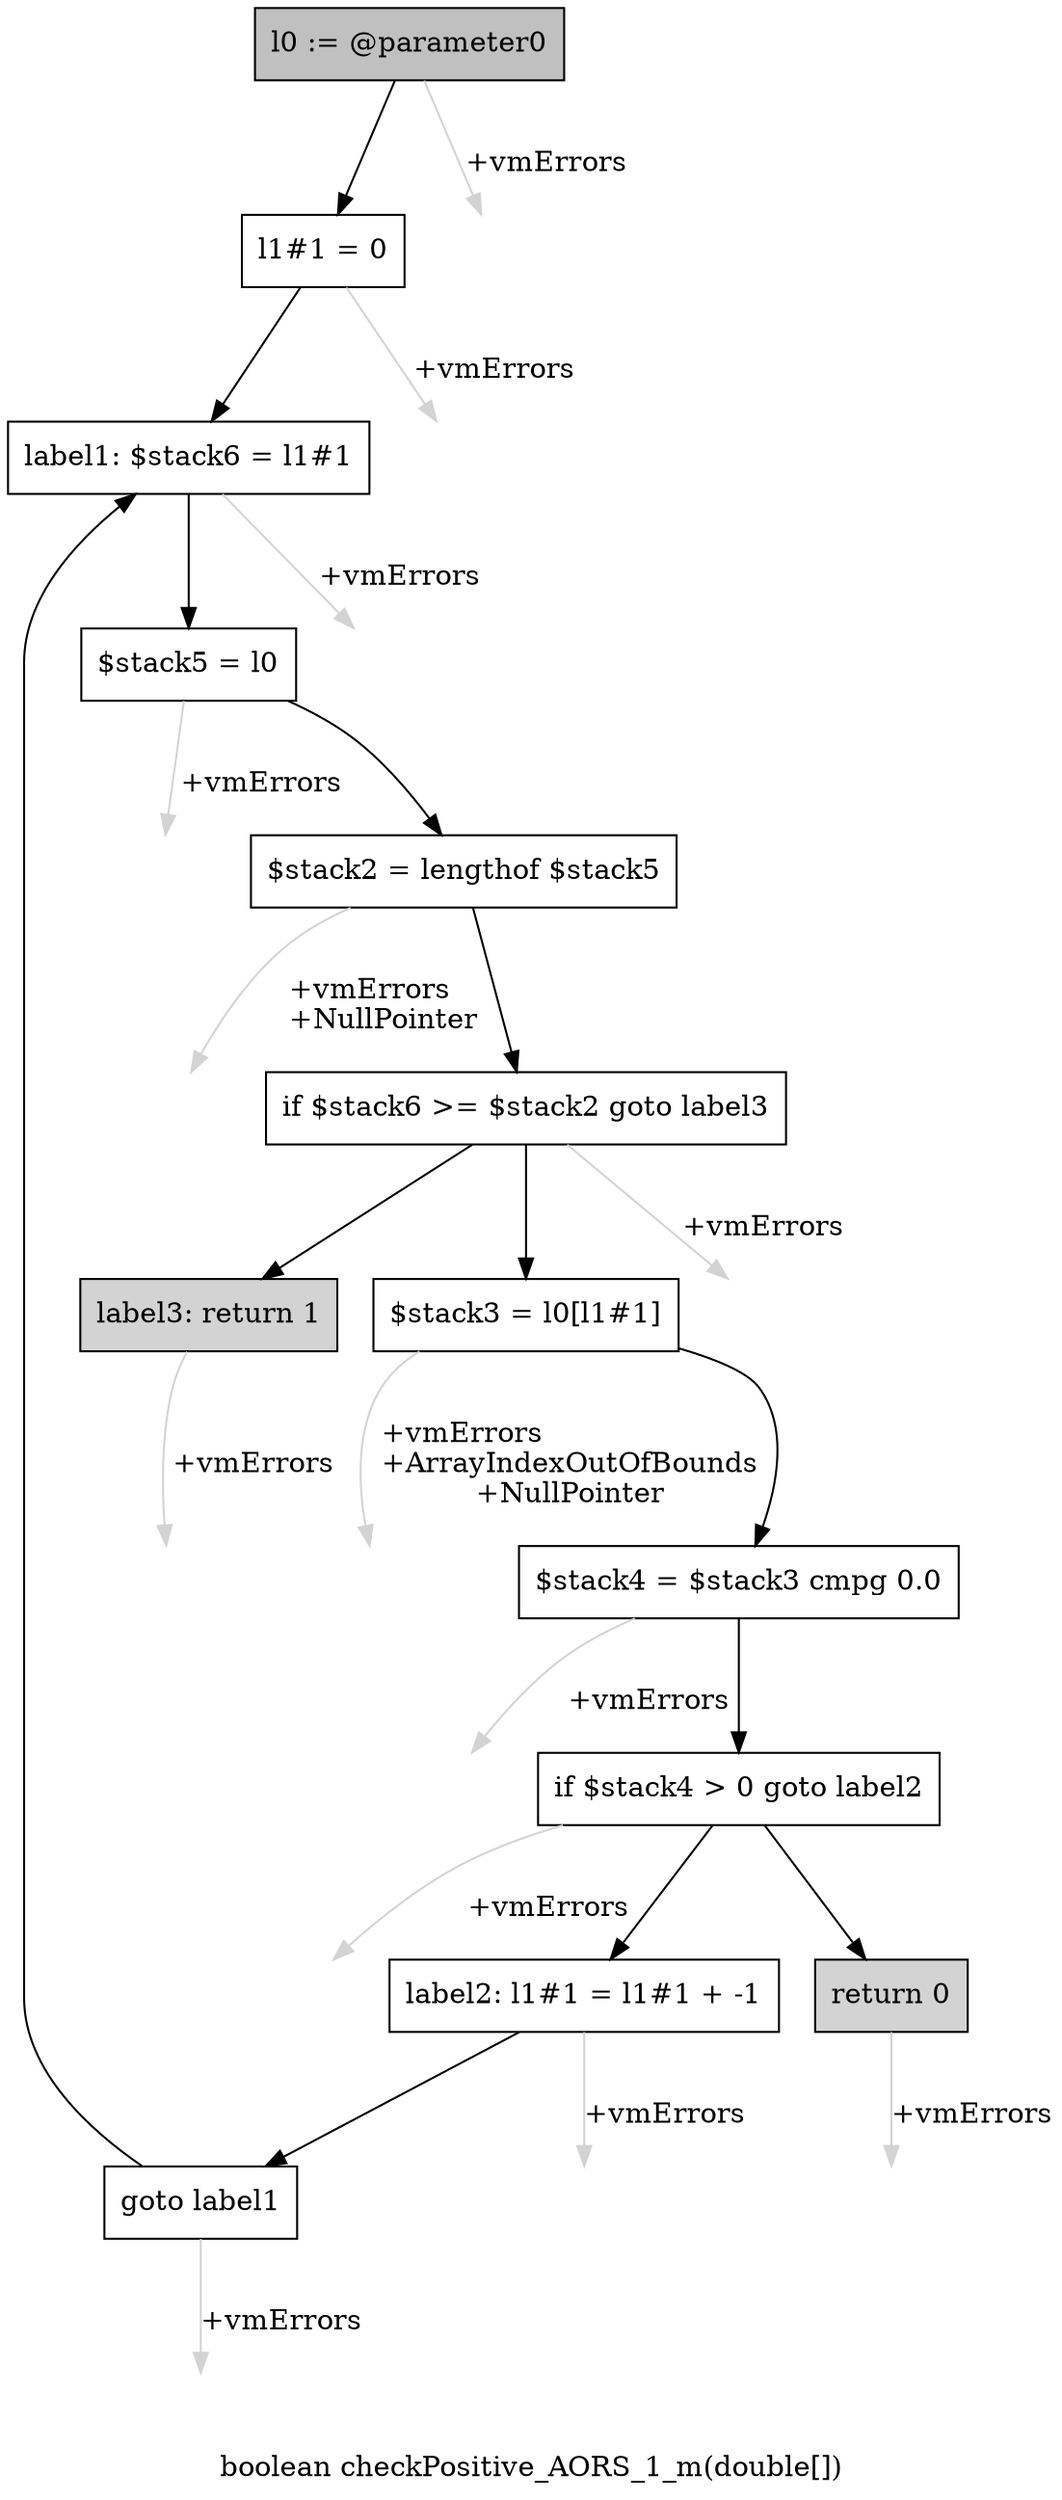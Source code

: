 digraph "boolean checkPositive_AORS_1_m(double[])" {
    label="boolean checkPositive_AORS_1_m(double[])";
    node [shape=box];
    "0" [style=filled,fillcolor=gray,label="l0 := @parameter0",];
    "1" [label="l1#1 = 0",];
    "0"->"1" [color=black,];
    "13" [style=invis,label="Esc",];
    "0"->"13" [color=lightgray,label="\l+vmErrors",];
    "2" [label="label1: $stack6 = l1#1",];
    "1"->"2" [color=black,];
    "14" [style=invis,label="Esc",];
    "1"->"14" [color=lightgray,label="\l+vmErrors",];
    "3" [label="$stack5 = l0",];
    "2"->"3" [color=black,];
    "15" [style=invis,label="Esc",];
    "2"->"15" [color=lightgray,label="\l+vmErrors",];
    "4" [label="$stack2 = lengthof $stack5",];
    "3"->"4" [color=black,];
    "16" [style=invis,label="Esc",];
    "3"->"16" [color=lightgray,label="\l+vmErrors",];
    "5" [label="if $stack6 >= $stack2 goto label3",];
    "4"->"5" [color=black,];
    "17" [style=invis,label="Esc",];
    "4"->"17" [color=lightgray,label="\l+vmErrors\l+NullPointer",];
    "6" [label="$stack3 = l0[l1#1]",];
    "5"->"6" [color=black,];
    "12" [style=filled,fillcolor=lightgray,label="label3: return 1",];
    "5"->"12" [color=black,];
    "18" [style=invis,label="Esc",];
    "5"->"18" [color=lightgray,label="\l+vmErrors",];
    "7" [label="$stack4 = $stack3 cmpg 0.0",];
    "6"->"7" [color=black,];
    "19" [style=invis,label="Esc",];
    "6"->"19" [color=lightgray,label="\l+vmErrors\l+ArrayIndexOutOfBounds\l+NullPointer",];
    "8" [label="if $stack4 > 0 goto label2",];
    "7"->"8" [color=black,];
    "20" [style=invis,label="Esc",];
    "7"->"20" [color=lightgray,label="\l+vmErrors",];
    "9" [style=filled,fillcolor=lightgray,label="return 0",];
    "8"->"9" [color=black,];
    "10" [label="label2: l1#1 = l1#1 + -1",];
    "8"->"10" [color=black,];
    "21" [style=invis,label="Esc",];
    "8"->"21" [color=lightgray,label="\l+vmErrors",];
    "22" [style=invis,label="Esc",];
    "9"->"22" [color=lightgray,label="\l+vmErrors",];
    "11" [label="goto label1",];
    "10"->"11" [color=black,];
    "23" [style=invis,label="Esc",];
    "10"->"23" [color=lightgray,label="\l+vmErrors",];
    "11"->"2" [color=black,];
    "24" [style=invis,label="Esc",];
    "11"->"24" [color=lightgray,label="\l+vmErrors",];
    "25" [style=invis,label="Esc",];
    "12"->"25" [color=lightgray,label="\l+vmErrors",];
}
